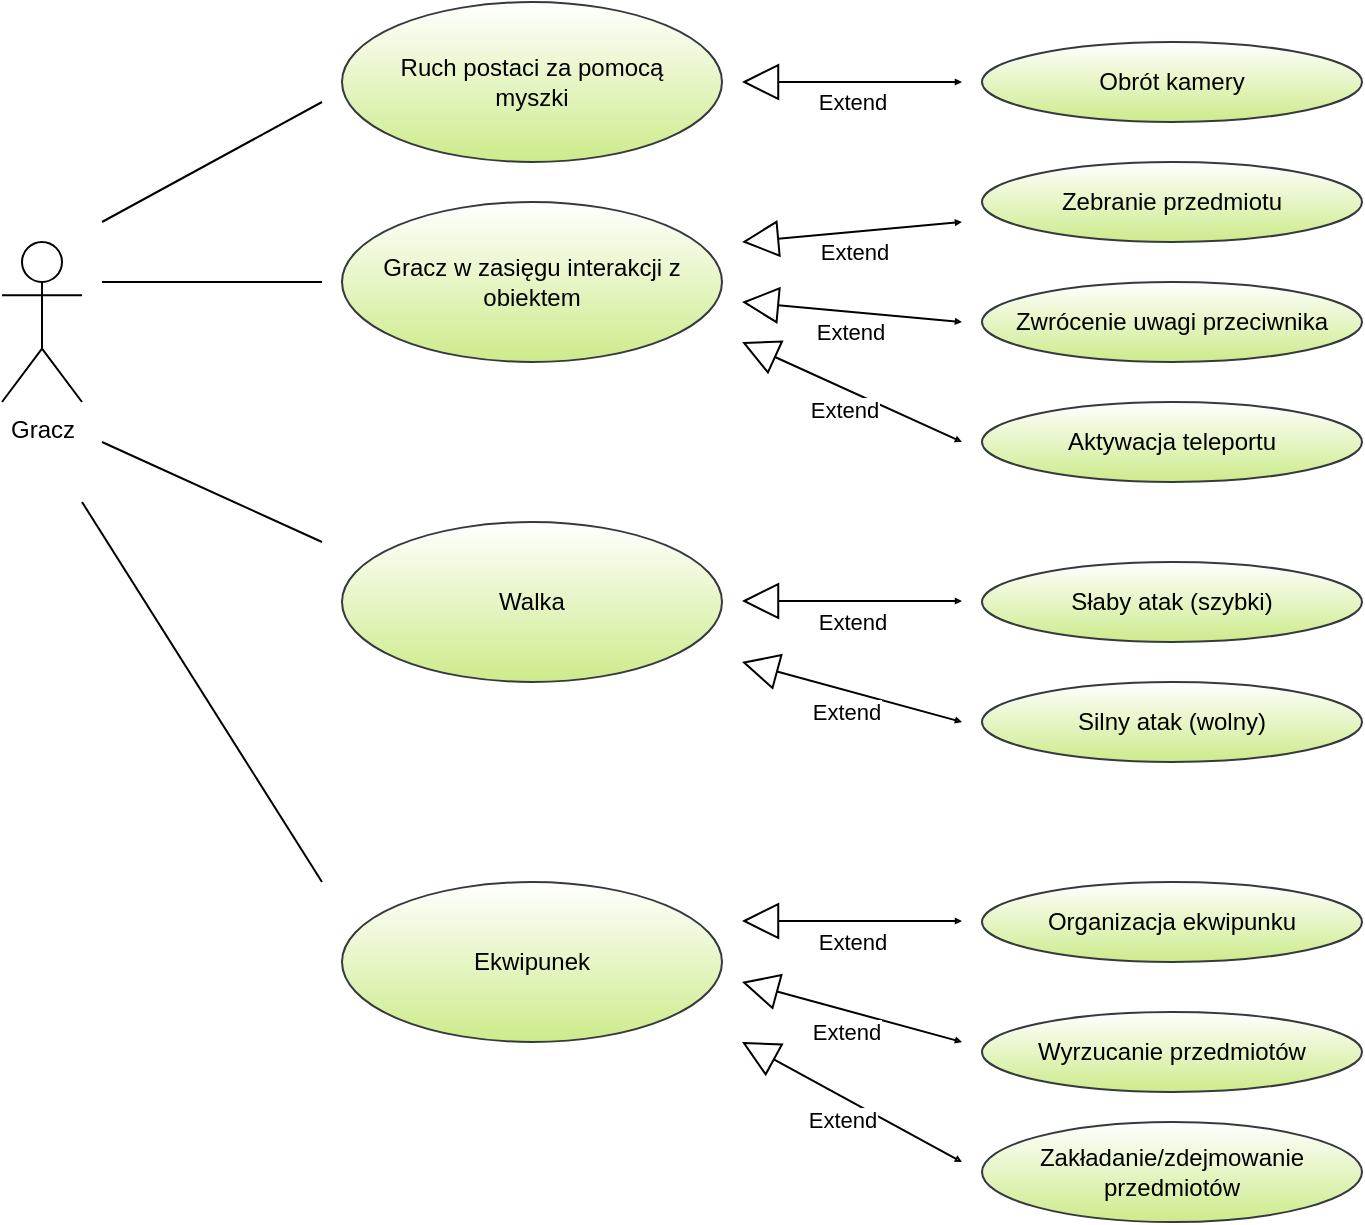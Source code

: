 <mxfile version="14.4.2" type="github">
  <diagram id="L0z4_unKu8oOphugNSzU" name="Page-1">
    <mxGraphModel dx="1422" dy="763" grid="1" gridSize="10" guides="1" tooltips="1" connect="1" arrows="1" fold="1" page="1" pageScale="1" pageWidth="827" pageHeight="1169" background="#FFFFFF" math="0" shadow="0">
      <root>
        <mxCell id="0" />
        <mxCell id="1" parent="0" />
        <mxCell id="NusPmh-P-yytg4hFRBMj-1" value="&lt;div&gt;Gracz&lt;/div&gt;" style="shape=umlActor;verticalLabelPosition=bottom;verticalAlign=top;html=1;outlineConnect=0;" vertex="1" parent="1">
          <mxGeometry x="120" y="160" width="40" height="80" as="geometry" />
        </mxCell>
        <mxCell id="NusPmh-P-yytg4hFRBMj-2" value="" style="endArrow=none;html=1;" edge="1" parent="1">
          <mxGeometry width="50" height="50" relative="1" as="geometry">
            <mxPoint x="170" y="150" as="sourcePoint" />
            <mxPoint x="280" y="90" as="targetPoint" />
            <Array as="points" />
          </mxGeometry>
        </mxCell>
        <mxCell id="NusPmh-P-yytg4hFRBMj-4" value="" style="ellipse;whiteSpace=wrap;html=1;fillColor=#cdeb8b;strokeColor=#36393d;gradientColor=#ffffff;gradientDirection=north;" vertex="1" parent="1">
          <mxGeometry x="290" y="40" width="190" height="80" as="geometry" />
        </mxCell>
        <mxCell id="NusPmh-P-yytg4hFRBMj-5" value="Ruch postaci za pomocą myszki" style="text;html=1;strokeColor=none;fillColor=none;align=center;verticalAlign=middle;whiteSpace=wrap;rounded=0;" vertex="1" parent="1">
          <mxGeometry x="310" y="50" width="150" height="60" as="geometry" />
        </mxCell>
        <mxCell id="NusPmh-P-yytg4hFRBMj-6" value="" style="endArrow=none;html=1;" edge="1" parent="1">
          <mxGeometry width="50" height="50" relative="1" as="geometry">
            <mxPoint x="170" y="180" as="sourcePoint" />
            <mxPoint x="280" y="180" as="targetPoint" />
            <Array as="points" />
          </mxGeometry>
        </mxCell>
        <mxCell id="NusPmh-P-yytg4hFRBMj-8" value="Gracz w zasięgu interakcji z obiektem" style="ellipse;whiteSpace=wrap;html=1;fillColor=#cdeb8b;strokeColor=#36393d;gradientColor=#ffffff;gradientDirection=north;" vertex="1" parent="1">
          <mxGeometry x="290" y="140" width="190" height="80" as="geometry" />
        </mxCell>
        <mxCell id="NusPmh-P-yytg4hFRBMj-10" value="Obrót kamery" style="ellipse;whiteSpace=wrap;html=1;fillColor=#cdeb8b;strokeColor=#36393d;gradientColor=#ffffff;gradientDirection=north;" vertex="1" parent="1">
          <mxGeometry x="610" y="60" width="190" height="40" as="geometry" />
        </mxCell>
        <mxCell id="NusPmh-P-yytg4hFRBMj-12" value="Extend" style="endArrow=block;endSize=1;endFill=0;html=1;startArrow=block;startFill=0;targetPerimeterSpacing=5;startSize=16;" edge="1" parent="1">
          <mxGeometry y="-10" width="160" relative="1" as="geometry">
            <mxPoint x="490" y="80" as="sourcePoint" />
            <mxPoint x="600" y="80" as="targetPoint" />
            <Array as="points">
              <mxPoint x="540" y="80" />
              <mxPoint x="560" y="80" />
            </Array>
            <mxPoint as="offset" />
          </mxGeometry>
        </mxCell>
        <mxCell id="NusPmh-P-yytg4hFRBMj-13" value="Extend" style="endArrow=block;endSize=1;endFill=0;html=1;startArrow=block;startFill=0;targetPerimeterSpacing=5;startSize=16;" edge="1" parent="1">
          <mxGeometry y="-10" width="160" relative="1" as="geometry">
            <mxPoint x="490" y="160" as="sourcePoint" />
            <mxPoint x="600" y="150" as="targetPoint" />
            <Array as="points" />
            <mxPoint as="offset" />
          </mxGeometry>
        </mxCell>
        <mxCell id="NusPmh-P-yytg4hFRBMj-14" value="Zebranie przedmiotu" style="ellipse;whiteSpace=wrap;html=1;fillColor=#cdeb8b;strokeColor=#36393d;gradientColor=#ffffff;gradientDirection=north;" vertex="1" parent="1">
          <mxGeometry x="610" y="120" width="190" height="40" as="geometry" />
        </mxCell>
        <mxCell id="NusPmh-P-yytg4hFRBMj-15" value="&lt;div&gt;Zwrócenie uwagi przeciwnika&lt;/div&gt;" style="ellipse;whiteSpace=wrap;html=1;fillColor=#cdeb8b;strokeColor=#36393d;gradientColor=#ffffff;gradientDirection=north;" vertex="1" parent="1">
          <mxGeometry x="610" y="180" width="190" height="40" as="geometry" />
        </mxCell>
        <mxCell id="NusPmh-P-yytg4hFRBMj-16" value="Extend" style="endArrow=block;endSize=1;endFill=0;html=1;startArrow=block;startFill=0;targetPerimeterSpacing=5;startSize=16;" edge="1" parent="1">
          <mxGeometry y="-10" width="160" relative="1" as="geometry">
            <mxPoint x="490" y="190" as="sourcePoint" />
            <mxPoint x="600" y="200" as="targetPoint" />
            <Array as="points" />
            <mxPoint as="offset" />
          </mxGeometry>
        </mxCell>
        <mxCell id="NusPmh-P-yytg4hFRBMj-17" value="&lt;div&gt;Aktywacja teleportu&lt;/div&gt;" style="ellipse;whiteSpace=wrap;html=1;fillColor=#cdeb8b;strokeColor=#36393d;gradientColor=#ffffff;gradientDirection=north;" vertex="1" parent="1">
          <mxGeometry x="610" y="240" width="190" height="40" as="geometry" />
        </mxCell>
        <mxCell id="NusPmh-P-yytg4hFRBMj-18" value="Extend" style="endArrow=block;endSize=1;endFill=0;html=1;startArrow=block;startFill=0;targetPerimeterSpacing=5;startSize=16;" edge="1" parent="1">
          <mxGeometry y="-10" width="160" relative="1" as="geometry">
            <mxPoint x="490" y="210" as="sourcePoint" />
            <mxPoint x="600" y="260" as="targetPoint" />
            <Array as="points" />
            <mxPoint as="offset" />
          </mxGeometry>
        </mxCell>
        <mxCell id="NusPmh-P-yytg4hFRBMj-19" value="&lt;div&gt;Walka&lt;/div&gt;" style="ellipse;whiteSpace=wrap;html=1;fillColor=#cdeb8b;strokeColor=#36393d;gradientColor=#ffffff;gradientDirection=north;" vertex="1" parent="1">
          <mxGeometry x="290" y="300" width="190" height="80" as="geometry" />
        </mxCell>
        <mxCell id="NusPmh-P-yytg4hFRBMj-20" value="" style="endArrow=none;html=1;" edge="1" parent="1">
          <mxGeometry width="50" height="50" relative="1" as="geometry">
            <mxPoint x="170" y="260" as="sourcePoint" />
            <mxPoint x="280" y="310" as="targetPoint" />
            <Array as="points" />
          </mxGeometry>
        </mxCell>
        <mxCell id="NusPmh-P-yytg4hFRBMj-21" value="&lt;div&gt;Słaby atak (szybki)&lt;br&gt;&lt;/div&gt;" style="ellipse;whiteSpace=wrap;html=1;fillColor=#cdeb8b;strokeColor=#36393d;gradientColor=#ffffff;gradientDirection=north;" vertex="1" parent="1">
          <mxGeometry x="610" y="320" width="190" height="40" as="geometry" />
        </mxCell>
        <mxCell id="NusPmh-P-yytg4hFRBMj-22" value="&lt;div&gt;Silny atak (wolny)&lt;br&gt;&lt;/div&gt;" style="ellipse;whiteSpace=wrap;html=1;fillColor=#cdeb8b;strokeColor=#36393d;gradientColor=#ffffff;gradientDirection=north;" vertex="1" parent="1">
          <mxGeometry x="610" y="380" width="190" height="40" as="geometry" />
        </mxCell>
        <mxCell id="NusPmh-P-yytg4hFRBMj-23" value="Extend" style="endArrow=block;endSize=1;endFill=0;html=1;startArrow=block;startFill=0;targetPerimeterSpacing=5;startSize=16;" edge="1" parent="1">
          <mxGeometry y="-10" width="160" relative="1" as="geometry">
            <mxPoint x="490" y="339.5" as="sourcePoint" />
            <mxPoint x="600" y="339.5" as="targetPoint" />
            <Array as="points" />
            <mxPoint as="offset" />
          </mxGeometry>
        </mxCell>
        <mxCell id="NusPmh-P-yytg4hFRBMj-24" value="Extend" style="endArrow=block;endSize=1;endFill=0;html=1;startArrow=block;startFill=0;targetPerimeterSpacing=5;startSize=16;" edge="1" parent="1">
          <mxGeometry y="-10" width="160" relative="1" as="geometry">
            <mxPoint x="490" y="370" as="sourcePoint" />
            <mxPoint x="600" y="400" as="targetPoint" />
            <Array as="points" />
            <mxPoint as="offset" />
          </mxGeometry>
        </mxCell>
        <mxCell id="NusPmh-P-yytg4hFRBMj-25" value="&lt;div&gt;Ekwipunek&lt;/div&gt;" style="ellipse;whiteSpace=wrap;html=1;fillColor=#cdeb8b;strokeColor=#36393d;gradientColor=#ffffff;gradientDirection=north;" vertex="1" parent="1">
          <mxGeometry x="290" y="480" width="190" height="80" as="geometry" />
        </mxCell>
        <mxCell id="NusPmh-P-yytg4hFRBMj-26" value="" style="endArrow=none;html=1;" edge="1" parent="1">
          <mxGeometry width="50" height="50" relative="1" as="geometry">
            <mxPoint x="160" y="290" as="sourcePoint" />
            <mxPoint x="280" y="480" as="targetPoint" />
            <Array as="points" />
          </mxGeometry>
        </mxCell>
        <mxCell id="NusPmh-P-yytg4hFRBMj-27" value="&lt;div&gt;Organizacja ekwipunku&lt;br&gt;&lt;/div&gt;" style="ellipse;whiteSpace=wrap;html=1;fillColor=#cdeb8b;strokeColor=#36393d;gradientColor=#ffffff;gradientDirection=north;" vertex="1" parent="1">
          <mxGeometry x="610" y="480" width="190" height="40" as="geometry" />
        </mxCell>
        <mxCell id="NusPmh-P-yytg4hFRBMj-28" value="&lt;div&gt;Wyrzucanie przedmiotów&lt;br&gt;&lt;/div&gt;" style="ellipse;whiteSpace=wrap;html=1;fillColor=#cdeb8b;strokeColor=#36393d;gradientColor=#ffffff;gradientDirection=north;" vertex="1" parent="1">
          <mxGeometry x="610" y="545" width="190" height="40" as="geometry" />
        </mxCell>
        <mxCell id="NusPmh-P-yytg4hFRBMj-29" value="&lt;div&gt;Zakładanie/zdejmowanie przedmiotów&lt;br&gt;&lt;/div&gt;" style="ellipse;whiteSpace=wrap;html=1;fillColor=#cdeb8b;strokeColor=#36393d;gradientColor=#ffffff;gradientDirection=north;" vertex="1" parent="1">
          <mxGeometry x="610" y="600" width="190" height="50" as="geometry" />
        </mxCell>
        <mxCell id="NusPmh-P-yytg4hFRBMj-30" value="Extend" style="endArrow=block;endSize=1;endFill=0;html=1;startArrow=block;startFill=0;targetPerimeterSpacing=5;startSize=16;" edge="1" parent="1">
          <mxGeometry y="-10" width="160" relative="1" as="geometry">
            <mxPoint x="490" y="499.5" as="sourcePoint" />
            <mxPoint x="600" y="499.5" as="targetPoint" />
            <Array as="points" />
            <mxPoint as="offset" />
          </mxGeometry>
        </mxCell>
        <mxCell id="NusPmh-P-yytg4hFRBMj-31" value="Extend" style="endArrow=block;endSize=1;endFill=0;html=1;startArrow=block;startFill=0;targetPerimeterSpacing=5;startSize=16;" edge="1" parent="1">
          <mxGeometry y="-10" width="160" relative="1" as="geometry">
            <mxPoint x="490" y="530" as="sourcePoint" />
            <mxPoint x="600" y="560" as="targetPoint" />
            <Array as="points" />
            <mxPoint as="offset" />
          </mxGeometry>
        </mxCell>
        <mxCell id="NusPmh-P-yytg4hFRBMj-32" value="Extend" style="endArrow=block;endSize=1;endFill=0;html=1;startArrow=block;startFill=0;targetPerimeterSpacing=5;startSize=16;" edge="1" parent="1">
          <mxGeometry y="-10" width="160" relative="1" as="geometry">
            <mxPoint x="490" y="560" as="sourcePoint" />
            <mxPoint x="600" y="620" as="targetPoint" />
            <Array as="points" />
            <mxPoint as="offset" />
          </mxGeometry>
        </mxCell>
      </root>
    </mxGraphModel>
  </diagram>
</mxfile>
